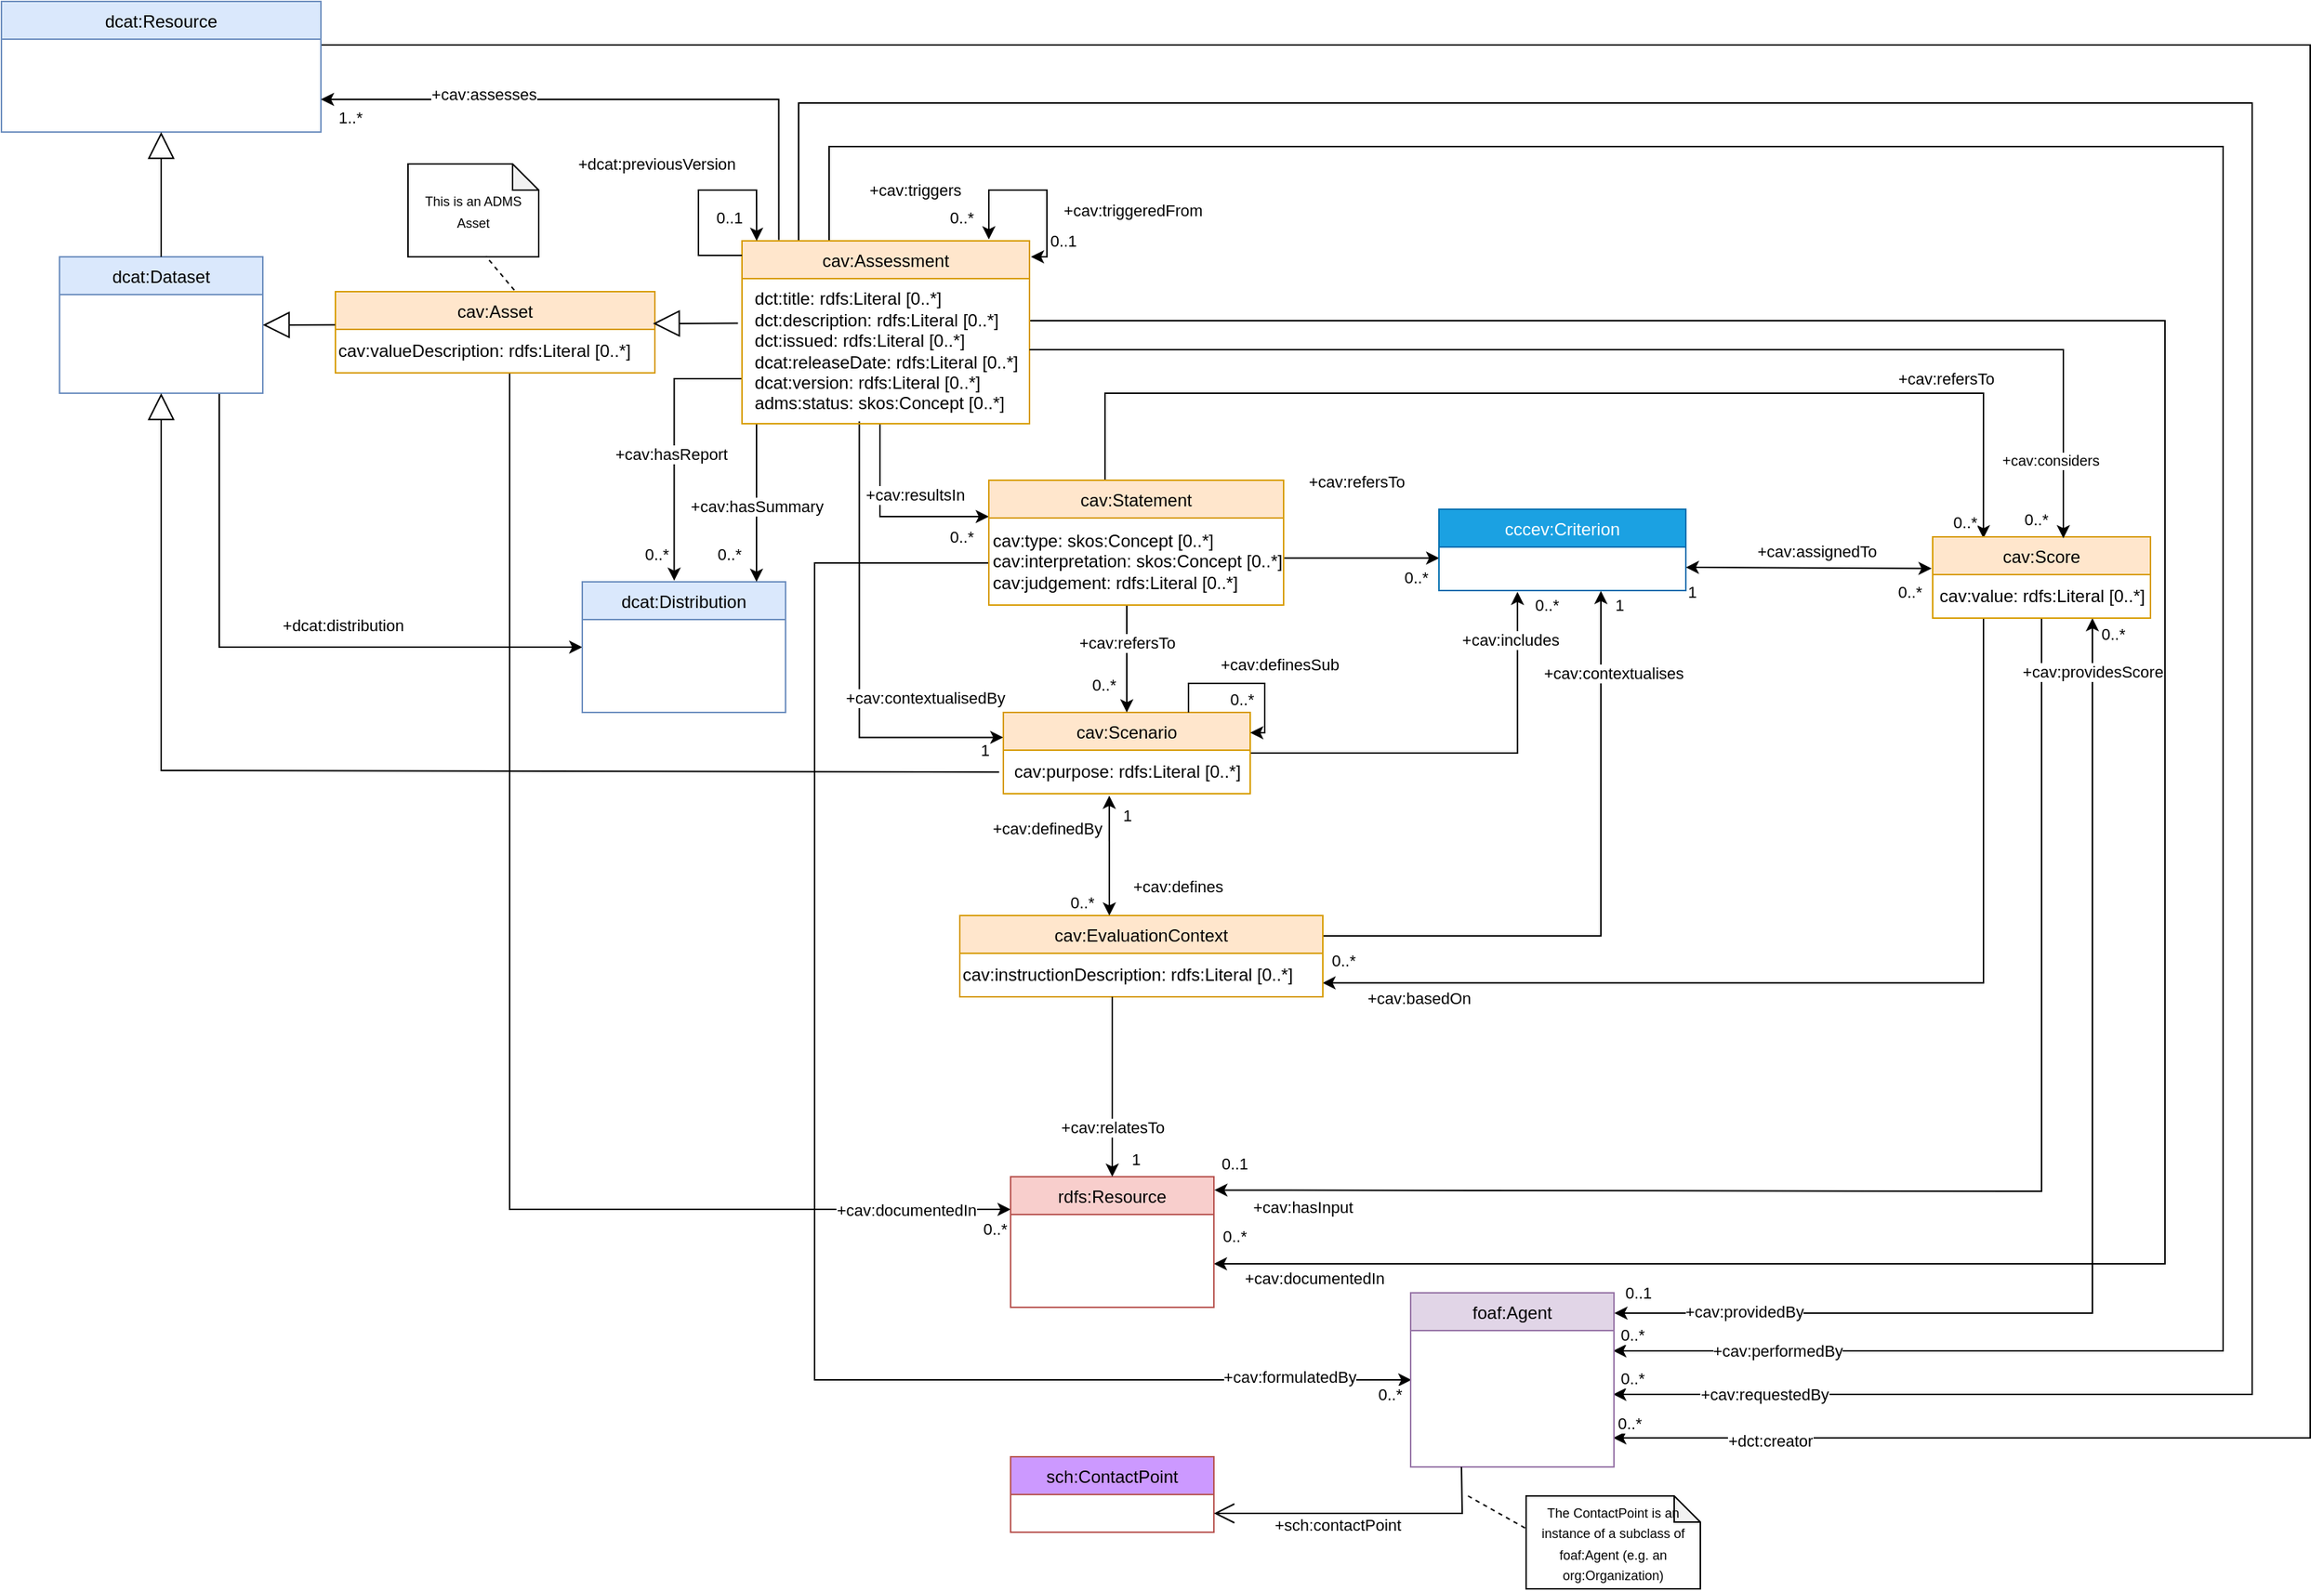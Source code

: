<mxfile version="24.8.6">
  <diagram id="ksPb4p8u68PGOzZ3T1Pc" name="Page-2">
    <mxGraphModel dx="1026" dy="465" grid="1" gridSize="10" guides="1" tooltips="1" connect="1" arrows="1" fold="1" page="1" pageScale="1" pageWidth="827" pageHeight="1169" math="0" shadow="0">
      <root>
        <mxCell id="0" />
        <mxCell id="1" parent="0" />
        <mxCell id="mimwsEYvyM-YJtAeoitM-122" style="edgeStyle=orthogonalEdgeStyle;rounded=0;orthogonalLoop=1;jettySize=auto;html=1;startArrow=none;startFill=0;" parent="1" source="oWXJO-QN1PrUgMntsN1Z-1" edge="1">
          <mxGeometry relative="1" as="geometry">
            <Array as="points">
              <mxPoint x="1600" y="100" />
              <mxPoint x="1600" y="1060" />
            </Array>
            <mxPoint x="1120" y="1060" as="targetPoint" />
          </mxGeometry>
        </mxCell>
        <mxCell id="mimwsEYvyM-YJtAeoitM-123" value="+dct:creator" style="edgeLabel;html=1;align=center;verticalAlign=middle;resizable=0;points=[];" parent="mimwsEYvyM-YJtAeoitM-122" vertex="1" connectable="0">
          <mxGeometry x="0.917" y="2" relative="1" as="geometry">
            <mxPoint x="-9" as="offset" />
          </mxGeometry>
        </mxCell>
        <mxCell id="oWXJO-QN1PrUgMntsN1Z-1" value="dcat:Resource" style="swimlane;fontStyle=0;childLayout=stackLayout;horizontal=1;startSize=26;fillColor=#dae8fc;horizontalStack=0;resizeParent=1;resizeParentMax=0;resizeLast=0;collapsible=1;marginBottom=0;strokeColor=#6c8ebf;" parent="1" vertex="1">
          <mxGeometry x="10" y="70" width="220" height="90" as="geometry" />
        </mxCell>
        <mxCell id="mimwsEYvyM-YJtAeoitM-113" style="edgeStyle=orthogonalEdgeStyle;rounded=0;orthogonalLoop=1;jettySize=auto;html=1;entryX=0;entryY=0.25;entryDx=0;entryDy=0;" parent="1" source="oWXJO-QN1PrUgMntsN1Z-2" target="U7aUaXZqjMmvU-UISuYW-22" edge="1">
          <mxGeometry relative="1" as="geometry">
            <Array as="points">
              <mxPoint x="360" y="903" />
            </Array>
          </mxGeometry>
        </mxCell>
        <mxCell id="mimwsEYvyM-YJtAeoitM-114" value="+cav:documentedIn" style="edgeLabel;html=1;align=center;verticalAlign=middle;resizable=0;points=[];" parent="mimwsEYvyM-YJtAeoitM-113" vertex="1" connectable="0">
          <mxGeometry x="0.905" y="3" relative="1" as="geometry">
            <mxPoint x="-28" y="3" as="offset" />
          </mxGeometry>
        </mxCell>
        <mxCell id="U7aUaXZqjMmvU-UISuYW-6" style="edgeStyle=orthogonalEdgeStyle;rounded=0;orthogonalLoop=1;jettySize=auto;html=1;entryX=0;entryY=0.5;entryDx=0;entryDy=0;exitX=0.75;exitY=1;exitDx=0;exitDy=0;" parent="1" source="oWXJO-QN1PrUgMntsN1Z-3" target="oWXJO-QN1PrUgMntsN1Z-4" edge="1">
          <mxGeometry relative="1" as="geometry">
            <mxPoint x="200" y="340" as="sourcePoint" />
            <Array as="points">
              <mxPoint x="160" y="340" />
              <mxPoint x="160" y="515" />
            </Array>
          </mxGeometry>
        </mxCell>
        <mxCell id="U7aUaXZqjMmvU-UISuYW-7" value="+dcat:distribution" style="edgeLabel;html=1;align=center;verticalAlign=middle;resizable=0;points=[];" parent="U7aUaXZqjMmvU-UISuYW-6" vertex="1" connectable="0">
          <mxGeometry x="0.067" relative="1" as="geometry">
            <mxPoint x="35" y="-15" as="offset" />
          </mxGeometry>
        </mxCell>
        <mxCell id="oWXJO-QN1PrUgMntsN1Z-3" value="dcat:Dataset" style="swimlane;fontStyle=0;childLayout=stackLayout;horizontal=1;startSize=26;fillColor=#dae8fc;horizontalStack=0;resizeParent=1;resizeParentMax=0;resizeLast=0;collapsible=1;marginBottom=0;strokeColor=#6c8ebf;" parent="1" vertex="1">
          <mxGeometry x="50" y="246" width="140" height="94" as="geometry" />
        </mxCell>
        <mxCell id="oWXJO-QN1PrUgMntsN1Z-4" value="dcat:Distribution" style="swimlane;fontStyle=0;childLayout=stackLayout;horizontal=1;startSize=26;fillColor=#dae8fc;horizontalStack=0;resizeParent=1;resizeParentMax=0;resizeLast=0;collapsible=1;marginBottom=0;strokeColor=#6c8ebf;" parent="1" vertex="1">
          <mxGeometry x="410" y="470" width="140" height="90" as="geometry" />
        </mxCell>
        <mxCell id="U7aUaXZqjMmvU-UISuYW-4" style="edgeStyle=orthogonalEdgeStyle;rounded=0;orthogonalLoop=1;jettySize=auto;html=1;entryX=1;entryY=0.75;entryDx=0;entryDy=0;exitX=0.128;exitY=-0.005;exitDx=0;exitDy=0;exitPerimeter=0;" parent="1" source="oWXJO-QN1PrUgMntsN1Z-5" target="oWXJO-QN1PrUgMntsN1Z-1" edge="1">
          <mxGeometry relative="1" as="geometry">
            <mxPoint x="310" y="140" as="targetPoint" />
            <Array as="points">
              <mxPoint x="545" y="138" />
            </Array>
            <mxPoint x="545" y="220" as="sourcePoint" />
          </mxGeometry>
        </mxCell>
        <mxCell id="U7aUaXZqjMmvU-UISuYW-5" value="+cav:assesses" style="edgeLabel;html=1;align=center;verticalAlign=middle;resizable=0;points=[];" parent="U7aUaXZqjMmvU-UISuYW-4" vertex="1" connectable="0">
          <mxGeometry x="0.456" y="-4" relative="1" as="geometry">
            <mxPoint as="offset" />
          </mxGeometry>
        </mxCell>
        <mxCell id="_GMeuCP6_tNP48IC0Cjn-27" value="1..*" style="edgeLabel;html=1;align=center;verticalAlign=middle;resizable=0;points=[];" parent="U7aUaXZqjMmvU-UISuYW-4" vertex="1" connectable="0">
          <mxGeometry x="0.036" y="4" relative="1" as="geometry">
            <mxPoint x="-179" y="8" as="offset" />
          </mxGeometry>
        </mxCell>
        <mxCell id="U7aUaXZqjMmvU-UISuYW-8" style="edgeStyle=orthogonalEdgeStyle;rounded=0;orthogonalLoop=1;jettySize=auto;html=1;" parent="1" source="oWXJO-QN1PrUgMntsN1Z-5" target="oWXJO-QN1PrUgMntsN1Z-4" edge="1">
          <mxGeometry relative="1" as="geometry">
            <mxPoint x="520" y="400" as="targetPoint" />
            <Array as="points">
              <mxPoint x="530" y="450" />
              <mxPoint x="530" y="450" />
            </Array>
          </mxGeometry>
        </mxCell>
        <mxCell id="U7aUaXZqjMmvU-UISuYW-9" value="+cav:hasSummary" style="edgeLabel;html=1;align=center;verticalAlign=middle;resizable=0;points=[];" parent="U7aUaXZqjMmvU-UISuYW-8" vertex="1" connectable="0">
          <mxGeometry x="0.302" y="2" relative="1" as="geometry">
            <mxPoint x="-2" y="-14" as="offset" />
          </mxGeometry>
        </mxCell>
        <mxCell id="U7aUaXZqjMmvU-UISuYW-10" style="edgeStyle=orthogonalEdgeStyle;rounded=0;orthogonalLoop=1;jettySize=auto;html=1;entryX=0.452;entryY=-0.009;entryDx=0;entryDy=0;entryPerimeter=0;" parent="1" source="oWXJO-QN1PrUgMntsN1Z-5" target="oWXJO-QN1PrUgMntsN1Z-4" edge="1">
          <mxGeometry relative="1" as="geometry">
            <Array as="points">
              <mxPoint x="473" y="330" />
            </Array>
          </mxGeometry>
        </mxCell>
        <mxCell id="U7aUaXZqjMmvU-UISuYW-11" value="+cav:hasReport" style="edgeLabel;html=1;align=center;verticalAlign=middle;resizable=0;points=[];" parent="U7aUaXZqjMmvU-UISuYW-10" vertex="1" connectable="0">
          <mxGeometry x="-0.2" y="1" relative="1" as="geometry">
            <mxPoint x="-4" y="24" as="offset" />
          </mxGeometry>
        </mxCell>
        <mxCell id="mimwsEYvyM-YJtAeoitM-84" style="edgeStyle=orthogonalEdgeStyle;rounded=0;orthogonalLoop=1;jettySize=auto;html=1;exitX=0.75;exitY=1;exitDx=0;exitDy=0;" parent="1" source="oWXJO-QN1PrUgMntsN1Z-5" edge="1">
          <mxGeometry relative="1" as="geometry">
            <Array as="points">
              <mxPoint x="615" y="425" />
            </Array>
            <mxPoint x="690" y="425" as="targetPoint" />
          </mxGeometry>
        </mxCell>
        <mxCell id="mimwsEYvyM-YJtAeoitM-85" value="+cav:resultsIn" style="edgeLabel;html=1;align=center;verticalAlign=middle;resizable=0;points=[];" parent="mimwsEYvyM-YJtAeoitM-84" vertex="1" connectable="0">
          <mxGeometry x="0.371" relative="1" as="geometry">
            <mxPoint x="9" y="-15" as="offset" />
          </mxGeometry>
        </mxCell>
        <mxCell id="mimwsEYvyM-YJtAeoitM-86" style="edgeStyle=orthogonalEdgeStyle;rounded=0;orthogonalLoop=1;jettySize=auto;html=1;entryX=0;entryY=0.5;entryDx=0;entryDy=0;exitX=0.408;exitY=0.984;exitDx=0;exitDy=0;exitPerimeter=0;" parent="1" source="uPZSgL95swfTeqG0r7Pt-2" edge="1">
          <mxGeometry relative="1" as="geometry">
            <mxPoint x="600" y="330" as="sourcePoint" />
            <Array as="points">
              <mxPoint x="600" y="577" />
            </Array>
            <mxPoint x="700" y="577.19" as="targetPoint" />
          </mxGeometry>
        </mxCell>
        <mxCell id="mimwsEYvyM-YJtAeoitM-87" value="+cav:contextualisedBy" style="edgeLabel;html=1;align=center;verticalAlign=middle;resizable=0;points=[];" parent="mimwsEYvyM-YJtAeoitM-86" vertex="1" connectable="0">
          <mxGeometry x="0.55" relative="1" as="geometry">
            <mxPoint x="17" y="-27" as="offset" />
          </mxGeometry>
        </mxCell>
        <mxCell id="mimwsEYvyM-YJtAeoitM-109" style="edgeStyle=orthogonalEdgeStyle;rounded=0;orthogonalLoop=1;jettySize=auto;html=1;" parent="1" edge="1">
          <mxGeometry relative="1" as="geometry">
            <Array as="points">
              <mxPoint x="570" y="457" />
              <mxPoint x="570" y="1020" />
            </Array>
            <mxPoint x="981" y="1020" as="targetPoint" />
            <mxPoint x="690" y="457" as="sourcePoint" />
          </mxGeometry>
        </mxCell>
        <mxCell id="mimwsEYvyM-YJtAeoitM-110" value="+cav:formulatedBy" style="edgeLabel;html=1;align=center;verticalAlign=middle;resizable=0;points=[];" parent="mimwsEYvyM-YJtAeoitM-109" vertex="1" connectable="0">
          <mxGeometry x="0.796" y="-3" relative="1" as="geometry">
            <mxPoint x="27" y="-5" as="offset" />
          </mxGeometry>
        </mxCell>
        <mxCell id="_GMeuCP6_tNP48IC0Cjn-26" value="0..*" style="edgeLabel;html=1;align=center;verticalAlign=middle;resizable=0;points=[];" parent="mimwsEYvyM-YJtAeoitM-109" vertex="1" connectable="0">
          <mxGeometry x="0.668" y="-2" relative="1" as="geometry">
            <mxPoint x="166" y="8" as="offset" />
          </mxGeometry>
        </mxCell>
        <mxCell id="mimwsEYvyM-YJtAeoitM-118" style="edgeStyle=orthogonalEdgeStyle;rounded=0;orthogonalLoop=1;jettySize=auto;html=1;startArrow=none;startFill=0;exitX=0.5;exitY=0;exitDx=0;exitDy=0;" parent="1" source="oWXJO-QN1PrUgMntsN1Z-5" edge="1">
          <mxGeometry relative="1" as="geometry">
            <mxPoint x="650" y="300" as="sourcePoint" />
            <Array as="points">
              <mxPoint x="580" y="170" />
              <mxPoint x="1540" y="170" />
              <mxPoint x="1540" y="1000" />
            </Array>
            <mxPoint x="1120" y="1000" as="targetPoint" />
          </mxGeometry>
        </mxCell>
        <mxCell id="mimwsEYvyM-YJtAeoitM-119" value="+cav:performedBy" style="edgeLabel;html=1;align=center;verticalAlign=middle;resizable=0;points=[];" parent="mimwsEYvyM-YJtAeoitM-118" vertex="1" connectable="0">
          <mxGeometry x="0.881" y="2" relative="1" as="geometry">
            <mxPoint x="-25" y="-2" as="offset" />
          </mxGeometry>
        </mxCell>
        <mxCell id="mimwsEYvyM-YJtAeoitM-120" style="edgeStyle=orthogonalEdgeStyle;rounded=0;orthogonalLoop=1;jettySize=auto;html=1;startArrow=none;startFill=0;" parent="1" source="oWXJO-QN1PrUgMntsN1Z-5" edge="1">
          <mxGeometry relative="1" as="geometry">
            <mxPoint x="559" y="260" as="sourcePoint" />
            <mxPoint x="1120" y="1030" as="targetPoint" />
            <Array as="points">
              <mxPoint x="559" y="140" />
              <mxPoint x="1560" y="140" />
              <mxPoint x="1560" y="1030" />
            </Array>
          </mxGeometry>
        </mxCell>
        <mxCell id="mimwsEYvyM-YJtAeoitM-121" value="+cav:requestedBy" style="edgeLabel;html=1;align=center;verticalAlign=middle;resizable=0;points=[];" parent="mimwsEYvyM-YJtAeoitM-120" vertex="1" connectable="0">
          <mxGeometry x="0.895" y="3" relative="1" as="geometry">
            <mxPoint x="-24" y="-3" as="offset" />
          </mxGeometry>
        </mxCell>
        <mxCell id="mimwsEYvyM-YJtAeoitM-124" style="edgeStyle=orthogonalEdgeStyle;rounded=0;orthogonalLoop=1;jettySize=auto;html=1;startArrow=none;startFill=0;exitX=1.002;exitY=0.29;exitDx=0;exitDy=0;exitPerimeter=0;" parent="1" source="uPZSgL95swfTeqG0r7Pt-2" edge="1">
          <mxGeometry relative="1" as="geometry">
            <Array as="points">
              <mxPoint x="1500" y="290" />
              <mxPoint x="1500" y="940" />
            </Array>
            <mxPoint x="845" y="940" as="targetPoint" />
            <mxPoint x="665" y="270" as="sourcePoint" />
          </mxGeometry>
        </mxCell>
        <mxCell id="mimwsEYvyM-YJtAeoitM-125" value="+cav:documentedIn" style="edgeLabel;html=1;align=center;verticalAlign=middle;resizable=0;points=[];" parent="mimwsEYvyM-YJtAeoitM-124" vertex="1" connectable="0">
          <mxGeometry x="0.946" y="-1" relative="1" as="geometry">
            <mxPoint x="13" y="11" as="offset" />
          </mxGeometry>
        </mxCell>
        <mxCell id="oWXJO-QN1PrUgMntsN1Z-5" value="cav:Assessment" style="swimlane;fontStyle=0;childLayout=stackLayout;horizontal=1;startSize=26;fillColor=#ffe6cc;horizontalStack=0;resizeParent=1;resizeParentMax=0;resizeLast=0;collapsible=1;marginBottom=0;strokeColor=#d79b00;" parent="1" vertex="1">
          <mxGeometry x="520" y="235" width="198" height="126" as="geometry" />
        </mxCell>
        <mxCell id="uPZSgL95swfTeqG0r7Pt-2" value="&lt;div style=&quot;text-align: left;&quot;&gt;&lt;span style=&quot;background-color: initial;&quot;&gt;dct:title: rdfs:Literal [0..*]&lt;/span&gt;&lt;/div&gt;&lt;div style=&quot;text-align: left;&quot;&gt;dct:description: rdfs:Literal&amp;nbsp;&lt;span style=&quot;background-color: initial;&quot;&gt;[0..*]&lt;/span&gt;&lt;/div&gt;&lt;div style=&quot;text-align: left;&quot;&gt;&lt;span style=&quot;background-color: initial;&quot;&gt;dct:issued: rdfs:Literal&amp;nbsp;&lt;/span&gt;&lt;span style=&quot;background-color: initial;&quot;&gt;[0..*]&lt;/span&gt;&lt;/div&gt;&lt;div style=&quot;text-align: left;&quot;&gt;dcat:releaseDate: rdfs:Literal&amp;nbsp;&lt;span style=&quot;background-color: initial;&quot;&gt;[0..*]&lt;/span&gt;&lt;/div&gt;&lt;div style=&quot;text-align: left;&quot;&gt;dcat:version: rdfs:Literal&amp;nbsp;&lt;span style=&quot;background-color: initial;&quot;&gt;[0..*]&lt;/span&gt;&lt;/div&gt;&lt;div style=&quot;text-align: left;&quot;&gt;&lt;div&gt;&lt;span style=&quot;background-color: initial;&quot;&gt;adms:status: skos:Concept [0..*]&lt;/span&gt;&lt;/div&gt;&lt;/div&gt;" style="text;html=1;align=center;verticalAlign=middle;resizable=0;points=[];autosize=1;strokeColor=none;fillColor=none;" parent="oWXJO-QN1PrUgMntsN1Z-5" vertex="1">
          <mxGeometry y="26" width="198" height="100" as="geometry" />
        </mxCell>
        <mxCell id="mimwsEYvyM-YJtAeoitM-101" style="edgeStyle=orthogonalEdgeStyle;rounded=0;orthogonalLoop=1;jettySize=auto;html=1;exitX=1;exitY=0.5;exitDx=0;exitDy=0;entryX=0.318;entryY=1.029;entryDx=0;entryDy=0;entryPerimeter=0;" parent="1" source="U7aUaXZqjMmvU-UISuYW-17" target="fesHrCpvq0W5O7hhibYu-6" edge="1">
          <mxGeometry relative="1" as="geometry">
            <mxPoint x="1040" y="500" as="targetPoint" />
          </mxGeometry>
        </mxCell>
        <mxCell id="mimwsEYvyM-YJtAeoitM-102" value="+cav:includes" style="edgeLabel;html=1;align=center;verticalAlign=middle;resizable=0;points=[];" parent="mimwsEYvyM-YJtAeoitM-101" vertex="1" connectable="0">
          <mxGeometry x="0.807" relative="1" as="geometry">
            <mxPoint x="-5" y="4" as="offset" />
          </mxGeometry>
        </mxCell>
        <mxCell id="mimwsEYvyM-YJtAeoitM-103" style="edgeStyle=orthogonalEdgeStyle;rounded=0;orthogonalLoop=1;jettySize=auto;html=1;exitX=1;exitY=0.25;exitDx=0;exitDy=0;entryX=0.656;entryY=1.009;entryDx=0;entryDy=0;entryPerimeter=0;" parent="1" source="U7aUaXZqjMmvU-UISuYW-21" target="fesHrCpvq0W5O7hhibYu-6" edge="1">
          <mxGeometry relative="1" as="geometry">
            <mxPoint x="1132" y="530" as="targetPoint" />
          </mxGeometry>
        </mxCell>
        <mxCell id="mimwsEYvyM-YJtAeoitM-104" value="+cav:contextualises" style="edgeLabel;html=1;align=center;verticalAlign=middle;resizable=0;points=[];" parent="mimwsEYvyM-YJtAeoitM-103" vertex="1" connectable="0">
          <mxGeometry x="0.839" y="-4" relative="1" as="geometry">
            <mxPoint x="4" y="22" as="offset" />
          </mxGeometry>
        </mxCell>
        <mxCell id="U7aUaXZqjMmvU-UISuYW-17" value="cav:Scenario" style="swimlane;fontStyle=0;childLayout=stackLayout;horizontal=1;startSize=26;fillColor=#ffe6cc;horizontalStack=0;resizeParent=1;resizeParentMax=0;resizeLast=0;collapsible=1;marginBottom=0;strokeColor=#d79b00;" parent="1" vertex="1">
          <mxGeometry x="700" y="560" width="170" height="56" as="geometry" />
        </mxCell>
        <mxCell id="fesHrCpvq0W5O7hhibYu-8" value="cav:purpose:&amp;nbsp;&lt;span style=&quot;text-align: left;&quot;&gt;rdfs:Literal [0..*]&lt;/span&gt;" style="text;html=1;align=center;verticalAlign=middle;resizable=0;points=[];autosize=1;strokeColor=none;" parent="U7aUaXZqjMmvU-UISuYW-17" vertex="1">
          <mxGeometry y="26" width="170" height="30" as="geometry" />
        </mxCell>
        <mxCell id="mimwsEYvyM-YJtAeoitM-77" style="edgeStyle=orthogonalEdgeStyle;rounded=0;orthogonalLoop=1;jettySize=auto;html=1;exitX=0.5;exitY=0;exitDx=0;exitDy=0;entryX=0.233;entryY=0.018;entryDx=0;entryDy=0;entryPerimeter=0;" parent="1" source="U7aUaXZqjMmvU-UISuYW-18" target="U7aUaXZqjMmvU-UISuYW-20" edge="1">
          <mxGeometry relative="1" as="geometry">
            <Array as="points">
              <mxPoint x="770" y="400" />
              <mxPoint x="770" y="340" />
              <mxPoint x="1375" y="340" />
            </Array>
            <mxPoint x="1375" y="430" as="targetPoint" />
          </mxGeometry>
        </mxCell>
        <mxCell id="mimwsEYvyM-YJtAeoitM-78" value="+cav:refersTo" style="edgeLabel;html=1;align=center;verticalAlign=middle;resizable=0;points=[];" parent="mimwsEYvyM-YJtAeoitM-77" vertex="1" connectable="0">
          <mxGeometry x="0.703" y="-1" relative="1" as="geometry">
            <mxPoint x="-9" y="-11" as="offset" />
          </mxGeometry>
        </mxCell>
        <mxCell id="mimwsEYvyM-YJtAeoitM-79" style="edgeStyle=orthogonalEdgeStyle;rounded=0;orthogonalLoop=1;jettySize=auto;html=1;entryX=0.001;entryY=0.254;entryDx=0;entryDy=0;entryPerimeter=0;" parent="1" source="U7aUaXZqjMmvU-UISuYW-18" target="fesHrCpvq0W5O7hhibYu-6" edge="1">
          <mxGeometry relative="1" as="geometry">
            <Array as="points">
              <mxPoint x="947" y="454" />
            </Array>
            <mxPoint x="920" y="458" as="targetPoint" />
          </mxGeometry>
        </mxCell>
        <mxCell id="mimwsEYvyM-YJtAeoitM-80" value="+cav:refersTo" style="edgeLabel;html=1;align=center;verticalAlign=middle;resizable=0;points=[];" parent="mimwsEYvyM-YJtAeoitM-79" vertex="1" connectable="0">
          <mxGeometry x="-0.169" y="-1" relative="1" as="geometry">
            <mxPoint x="5" y="-54" as="offset" />
          </mxGeometry>
        </mxCell>
        <mxCell id="mimwsEYvyM-YJtAeoitM-91" style="edgeStyle=orthogonalEdgeStyle;rounded=0;orthogonalLoop=1;jettySize=auto;html=1;entryX=0.5;entryY=0;entryDx=0;entryDy=0;" parent="1" source="U7aUaXZqjMmvU-UISuYW-18" target="U7aUaXZqjMmvU-UISuYW-17" edge="1">
          <mxGeometry relative="1" as="geometry">
            <Array as="points">
              <mxPoint x="785" y="520" />
              <mxPoint x="785" y="520" />
            </Array>
          </mxGeometry>
        </mxCell>
        <mxCell id="mimwsEYvyM-YJtAeoitM-92" value="+cav:refersTo" style="edgeLabel;html=1;align=center;verticalAlign=middle;resizable=0;points=[];" parent="mimwsEYvyM-YJtAeoitM-91" vertex="1" connectable="0">
          <mxGeometry x="-0.784" y="-1" relative="1" as="geometry">
            <mxPoint x="1" y="18" as="offset" />
          </mxGeometry>
        </mxCell>
        <mxCell id="U7aUaXZqjMmvU-UISuYW-18" value="cav:Statement" style="swimlane;fontStyle=0;childLayout=stackLayout;horizontal=1;startSize=26;fillColor=#ffe6cc;horizontalStack=0;resizeParent=1;resizeParentMax=0;resizeLast=0;collapsible=1;marginBottom=0;strokeColor=#d79b00;" parent="1" vertex="1">
          <mxGeometry x="690" y="400" width="203" height="86" as="geometry" />
        </mxCell>
        <mxCell id="fesHrCpvq0W5O7hhibYu-9" value="&lt;div style=&quot;text-align: left&quot;&gt;&lt;span&gt;cav:type:&amp;nbsp;&lt;/span&gt;&lt;span style=&quot;background-color: initial;&quot;&gt;skos:Concept [0..*]&lt;/span&gt;&lt;/div&gt;&lt;div style=&quot;text-align: left&quot;&gt;&lt;span&gt;cav:interpretation:&amp;nbsp;&lt;/span&gt;&lt;span style=&quot;background-color: initial;&quot;&gt;skos:Concept&lt;/span&gt;&lt;span style=&quot;background-color: initial;&quot;&gt;&amp;nbsp;&lt;/span&gt;&lt;span style=&quot;background-color: initial;&quot;&gt;[0..*]&lt;/span&gt;&lt;/div&gt;&lt;div style=&quot;text-align: left&quot;&gt;&lt;span&gt;cav:judgement:&amp;nbsp;&lt;/span&gt;&lt;span style=&quot;background-color: initial;&quot;&gt;rdfs:Literal&lt;/span&gt;&lt;span style=&quot;background-color: initial;&quot;&gt;&amp;nbsp;&lt;/span&gt;&lt;span style=&quot;background-color: initial;&quot;&gt;[0..*]&lt;/span&gt;&lt;/div&gt;" style="text;html=1;align=center;verticalAlign=middle;resizable=0;points=[];autosize=1;strokeColor=none;" parent="U7aUaXZqjMmvU-UISuYW-18" vertex="1">
          <mxGeometry y="26" width="203" height="60" as="geometry" />
        </mxCell>
        <mxCell id="U7aUaXZqjMmvU-UISuYW-19" value="cccev:Criterion" style="swimlane;fontStyle=0;childLayout=stackLayout;horizontal=1;startSize=26;fillColor=#1ba1e2;horizontalStack=0;resizeParent=1;resizeParentMax=0;resizeLast=0;collapsible=1;marginBottom=0;strokeColor=#006EAF;fontColor=#ffffff;" parent="1" vertex="1">
          <mxGeometry x="1000" y="420" width="170" height="56" as="geometry" />
        </mxCell>
        <mxCell id="fesHrCpvq0W5O7hhibYu-6" value="&lt;div style=&quot;text-align: left&quot;&gt;&lt;br&gt;&lt;/div&gt;" style="text;html=1;align=center;verticalAlign=middle;resizable=0;points=[];autosize=1;strokeColor=none;" parent="U7aUaXZqjMmvU-UISuYW-19" vertex="1">
          <mxGeometry y="26" width="170" height="30" as="geometry" />
        </mxCell>
        <mxCell id="mimwsEYvyM-YJtAeoitM-105" style="edgeStyle=orthogonalEdgeStyle;rounded=0;orthogonalLoop=1;jettySize=auto;html=1;exitX=0.25;exitY=1;exitDx=0;exitDy=0;entryX=0.999;entryY=0.68;entryDx=0;entryDy=0;entryPerimeter=0;" parent="1" source="U7aUaXZqjMmvU-UISuYW-20" target="fesHrCpvq0W5O7hhibYu-10" edge="1">
          <mxGeometry relative="1" as="geometry">
            <mxPoint x="870" y="780" as="targetPoint" />
            <Array as="points">
              <mxPoint x="1375" y="746" />
            </Array>
          </mxGeometry>
        </mxCell>
        <mxCell id="mimwsEYvyM-YJtAeoitM-106" value="+cav:basedOn" style="edgeLabel;html=1;align=center;verticalAlign=middle;resizable=0;points=[];" parent="mimwsEYvyM-YJtAeoitM-105" vertex="1" connectable="0">
          <mxGeometry x="0.777" relative="1" as="geometry">
            <mxPoint x="-13" y="10" as="offset" />
          </mxGeometry>
        </mxCell>
        <mxCell id="mimwsEYvyM-YJtAeoitM-107" style="edgeStyle=orthogonalEdgeStyle;rounded=0;orthogonalLoop=1;jettySize=auto;html=1;entryX=1.002;entryY=0.102;entryDx=0;entryDy=0;exitX=0.5;exitY=1;exitDx=0;exitDy=0;entryPerimeter=0;" parent="1" source="U7aUaXZqjMmvU-UISuYW-20" target="U7aUaXZqjMmvU-UISuYW-22" edge="1">
          <mxGeometry relative="1" as="geometry">
            <Array as="points">
              <mxPoint x="1400" y="890" />
              <mxPoint x="861" y="890" />
            </Array>
          </mxGeometry>
        </mxCell>
        <mxCell id="mimwsEYvyM-YJtAeoitM-108" value="+cav:hasInput" style="edgeLabel;html=1;align=center;verticalAlign=middle;resizable=0;points=[];" parent="mimwsEYvyM-YJtAeoitM-107" vertex="1" connectable="0">
          <mxGeometry x="0.84" y="-2" relative="1" as="geometry">
            <mxPoint x="-17" y="13" as="offset" />
          </mxGeometry>
        </mxCell>
        <mxCell id="mimwsEYvyM-YJtAeoitM-115" style="edgeStyle=orthogonalEdgeStyle;rounded=0;orthogonalLoop=1;jettySize=auto;html=1;entryX=1.002;entryY=0.12;entryDx=0;entryDy=0;startArrow=classic;startFill=1;entryPerimeter=0;" parent="1" source="U7aUaXZqjMmvU-UISuYW-20" target="U7aUaXZqjMmvU-UISuYW-23" edge="1">
          <mxGeometry relative="1" as="geometry">
            <mxPoint x="1110" y="950" as="targetPoint" />
            <Array as="points">
              <mxPoint x="1450" y="974" />
              <mxPoint x="1121" y="974" />
            </Array>
          </mxGeometry>
        </mxCell>
        <mxCell id="mimwsEYvyM-YJtAeoitM-116" value="+cav:providedBy" style="edgeLabel;html=1;align=center;verticalAlign=middle;resizable=0;points=[];" parent="mimwsEYvyM-YJtAeoitM-115" vertex="1" connectable="0">
          <mxGeometry x="0.779" y="-1" relative="1" as="geometry">
            <mxPoint as="offset" />
          </mxGeometry>
        </mxCell>
        <mxCell id="mimwsEYvyM-YJtAeoitM-117" value="+cav:providesScore" style="edgeLabel;html=1;align=center;verticalAlign=middle;resizable=0;points=[];" parent="mimwsEYvyM-YJtAeoitM-115" vertex="1" connectable="0">
          <mxGeometry x="-0.908" y="3" relative="1" as="geometry">
            <mxPoint x="-3" as="offset" />
          </mxGeometry>
        </mxCell>
        <mxCell id="_GMeuCP6_tNP48IC0Cjn-24" value="0..1" style="edgeLabel;html=1;align=center;verticalAlign=middle;resizable=0;points=[];" parent="mimwsEYvyM-YJtAeoitM-115" vertex="1" connectable="0">
          <mxGeometry x="0.474" y="-2" relative="1" as="geometry">
            <mxPoint x="-196" y="-12" as="offset" />
          </mxGeometry>
        </mxCell>
        <mxCell id="U7aUaXZqjMmvU-UISuYW-20" value="cav:Score" style="swimlane;fontStyle=0;childLayout=stackLayout;horizontal=1;startSize=26;fillColor=#ffe6cc;horizontalStack=0;resizeParent=1;resizeParentMax=0;resizeLast=0;collapsible=1;marginBottom=0;strokeColor=#d79b00;" parent="1" vertex="1">
          <mxGeometry x="1340" y="439" width="150" height="56" as="geometry" />
        </mxCell>
        <mxCell id="fesHrCpvq0W5O7hhibYu-5" value="cav:value:&amp;nbsp;&lt;span style=&quot;text-align: left;&quot;&gt;rdfs:Literal&lt;/span&gt;&lt;span style=&quot;text-align: left;&quot;&gt;&amp;nbsp;[0..*]&lt;/span&gt;" style="text;html=1;align=center;verticalAlign=middle;resizable=0;points=[];autosize=1;strokeColor=none;" parent="U7aUaXZqjMmvU-UISuYW-20" vertex="1">
          <mxGeometry y="26" width="150" height="30" as="geometry" />
        </mxCell>
        <mxCell id="U7aUaXZqjMmvU-UISuYW-21" value="cav:EvaluationContext" style="swimlane;fontStyle=0;childLayout=stackLayout;horizontal=1;startSize=26;fillColor=#ffe6cc;horizontalStack=0;resizeParent=1;resizeParentMax=0;resizeLast=0;collapsible=1;marginBottom=0;strokeColor=#d79b00;" parent="1" vertex="1">
          <mxGeometry x="670" y="700" width="250" height="56" as="geometry" />
        </mxCell>
        <mxCell id="fesHrCpvq0W5O7hhibYu-10" value="cav:instructionDescription: rdfs:Literal&amp;nbsp;[0..*]" style="text;html=1;align=left;verticalAlign=middle;resizable=0;points=[];autosize=1;strokeColor=none;" parent="U7aUaXZqjMmvU-UISuYW-21" vertex="1">
          <mxGeometry y="26" width="250" height="30" as="geometry" />
        </mxCell>
        <mxCell id="U7aUaXZqjMmvU-UISuYW-22" value="rdfs:Resource" style="swimlane;fontStyle=0;childLayout=stackLayout;horizontal=1;startSize=26;fillColor=#f8cecc;horizontalStack=0;resizeParent=1;resizeParentMax=0;resizeLast=0;collapsible=1;marginBottom=0;strokeColor=#b85450;" parent="1" vertex="1">
          <mxGeometry x="705" y="880" width="140" height="90" as="geometry" />
        </mxCell>
        <mxCell id="U7aUaXZqjMmvU-UISuYW-23" value="foaf:Agent" style="swimlane;fontStyle=0;childLayout=stackLayout;horizontal=1;startSize=26;fillColor=#e1d5e7;horizontalStack=0;resizeParent=1;resizeParentMax=0;resizeLast=0;collapsible=1;marginBottom=0;strokeColor=#9673a6;" parent="1" vertex="1">
          <mxGeometry x="980.5" y="960" width="140" height="120" as="geometry" />
        </mxCell>
        <mxCell id="mimwsEYvyM-YJtAeoitM-93" style="edgeStyle=orthogonalEdgeStyle;rounded=0;orthogonalLoop=1;jettySize=auto;html=1;entryX=1;entryY=0.25;entryDx=0;entryDy=0;exitX=0.75;exitY=0;exitDx=0;exitDy=0;" parent="1" source="U7aUaXZqjMmvU-UISuYW-17" target="U7aUaXZqjMmvU-UISuYW-17" edge="1">
          <mxGeometry relative="1" as="geometry">
            <Array as="points">
              <mxPoint x="827" y="540" />
              <mxPoint x="880" y="540" />
              <mxPoint x="880" y="574" />
            </Array>
          </mxGeometry>
        </mxCell>
        <mxCell id="mimwsEYvyM-YJtAeoitM-94" value="+cav:definesSub" style="edgeLabel;html=1;align=center;verticalAlign=middle;resizable=0;points=[];" parent="mimwsEYvyM-YJtAeoitM-93" vertex="1" connectable="0">
          <mxGeometry x="0.459" y="2" relative="1" as="geometry">
            <mxPoint x="8" y="-26" as="offset" />
          </mxGeometry>
        </mxCell>
        <mxCell id="fesHrCpvq0W5O7hhibYu-2" value="0..*" style="edgeLabel;html=1;align=center;verticalAlign=middle;resizable=0;points=[];" parent="1" vertex="1" connectable="0">
          <mxGeometry x="1370" y="430" as="geometry">
            <mxPoint x="-8" y="-1" as="offset" />
          </mxGeometry>
        </mxCell>
        <mxCell id="fesHrCpvq0W5O7hhibYu-4" value="0..*" style="edgeLabel;html=1;align=center;verticalAlign=middle;resizable=0;points=[];" parent="1" vertex="1" connectable="0">
          <mxGeometry x="1129.999" y="989.999" as="geometry">
            <mxPoint x="3" y="-1" as="offset" />
          </mxGeometry>
        </mxCell>
        <mxCell id="YMAX7wcl1Bc5b4iZy23n-1" style="edgeStyle=orthogonalEdgeStyle;rounded=0;orthogonalLoop=1;jettySize=auto;html=1;" parent="1" source="uPZSgL95swfTeqG0r7Pt-2" edge="1">
          <mxGeometry relative="1" as="geometry">
            <mxPoint x="714" y="312" as="sourcePoint" />
            <mxPoint x="1430" y="440" as="targetPoint" />
            <Array as="points">
              <mxPoint x="1430" y="310" />
            </Array>
          </mxGeometry>
        </mxCell>
        <mxCell id="YMAX7wcl1Bc5b4iZy23n-2" value="+cav:considers" style="edgeLabel;html=1;align=center;verticalAlign=middle;resizable=0;points=[];fontSize=10;" parent="YMAX7wcl1Bc5b4iZy23n-1" vertex="1" connectable="0">
          <mxGeometry x="0.908" y="-1" relative="1" as="geometry">
            <mxPoint x="-8" y="-16" as="offset" />
          </mxGeometry>
        </mxCell>
        <mxCell id="YMAX7wcl1Bc5b4iZy23n-3" value="0..*" style="edgeLabel;html=1;align=center;verticalAlign=middle;resizable=0;points=[];" parent="YMAX7wcl1Bc5b4iZy23n-1" vertex="1" connectable="0">
          <mxGeometry x="0.821" y="-1" relative="1" as="geometry">
            <mxPoint x="-18" y="62" as="offset" />
          </mxGeometry>
        </mxCell>
        <mxCell id="_GMeuCP6_tNP48IC0Cjn-1" value="0..*" style="edgeLabel;html=1;align=center;verticalAlign=middle;resizable=0;points=[];" parent="1" vertex="1" connectable="0">
          <mxGeometry x="1469.999" y="514.999" as="geometry">
            <mxPoint x="-6" y="-9" as="offset" />
          </mxGeometry>
        </mxCell>
        <mxCell id="_GMeuCP6_tNP48IC0Cjn-2" value="0..*" style="edgeLabel;html=1;align=center;verticalAlign=middle;resizable=0;points=[];" parent="1" vertex="1" connectable="0">
          <mxGeometry x="1329.999" y="485.999" as="geometry">
            <mxPoint x="-6" y="-9" as="offset" />
          </mxGeometry>
        </mxCell>
        <mxCell id="_GMeuCP6_tNP48IC0Cjn-3" value="1" style="edgeLabel;html=1;align=center;verticalAlign=middle;resizable=0;points=[];" parent="1" vertex="1" connectable="0">
          <mxGeometry x="1179.999" y="485.999" as="geometry">
            <mxPoint x="-6" y="-9" as="offset" />
          </mxGeometry>
        </mxCell>
        <mxCell id="_GMeuCP6_tNP48IC0Cjn-4" value="0..*" style="edgeLabel;html=1;align=center;verticalAlign=middle;resizable=0;points=[];" parent="1" vertex="1" connectable="0">
          <mxGeometry x="989.999" y="475.999" as="geometry">
            <mxPoint x="-6" y="-9" as="offset" />
          </mxGeometry>
        </mxCell>
        <mxCell id="_GMeuCP6_tNP48IC0Cjn-5" value="0..*" style="edgeLabel;html=1;align=center;verticalAlign=middle;resizable=0;points=[];" parent="1" vertex="1" connectable="0">
          <mxGeometry x="689.999" y="449.999" as="geometry">
            <mxPoint x="-19" y="-11" as="offset" />
          </mxGeometry>
        </mxCell>
        <mxCell id="_GMeuCP6_tNP48IC0Cjn-6" value="1" style="edgeLabel;html=1;align=center;verticalAlign=middle;resizable=0;points=[];" parent="1" vertex="1" connectable="0">
          <mxGeometry x="689.999" y="569.999" as="geometry">
            <mxPoint x="-3" y="16" as="offset" />
          </mxGeometry>
        </mxCell>
        <mxCell id="_GMeuCP6_tNP48IC0Cjn-7" value="0..*" style="edgeLabel;html=1;align=center;verticalAlign=middle;resizable=0;points=[];" parent="1" vertex="1" connectable="0">
          <mxGeometry x="869.999" y="559.999" as="geometry">
            <mxPoint x="-6" y="-9" as="offset" />
          </mxGeometry>
        </mxCell>
        <mxCell id="_GMeuCP6_tNP48IC0Cjn-8" value="0..*" style="edgeLabel;html=1;align=center;verticalAlign=middle;resizable=0;points=[];" parent="1" vertex="1" connectable="0">
          <mxGeometry x="1079.999" y="494.999" as="geometry">
            <mxPoint x="-6" y="-9" as="offset" />
          </mxGeometry>
        </mxCell>
        <mxCell id="_GMeuCP6_tNP48IC0Cjn-9" value="1" style="edgeLabel;html=1;align=center;verticalAlign=middle;resizable=0;points=[];" parent="1" vertex="1" connectable="0">
          <mxGeometry x="1129.999" y="494.999" as="geometry">
            <mxPoint x="-6" y="-9" as="offset" />
          </mxGeometry>
        </mxCell>
        <mxCell id="_GMeuCP6_tNP48IC0Cjn-10" value="0..*" style="edgeLabel;html=1;align=center;verticalAlign=middle;resizable=0;points=[];" parent="1" vertex="1" connectable="0">
          <mxGeometry x="939.999" y="739.999" as="geometry">
            <mxPoint x="-6" y="-9" as="offset" />
          </mxGeometry>
        </mxCell>
        <mxCell id="_GMeuCP6_tNP48IC0Cjn-11" value="1" style="edgeLabel;html=1;align=center;verticalAlign=middle;resizable=0;points=[];" parent="1" vertex="1" connectable="0">
          <mxGeometry x="790.499" y="639.999" as="geometry">
            <mxPoint x="-6" y="-9" as="offset" />
          </mxGeometry>
        </mxCell>
        <mxCell id="_GMeuCP6_tNP48IC0Cjn-13" value="0..*" style="edgeLabel;html=1;align=center;verticalAlign=middle;resizable=0;points=[];" parent="1" vertex="1" connectable="0">
          <mxGeometry x="759.999" y="699.999" as="geometry">
            <mxPoint x="-6" y="-9" as="offset" />
          </mxGeometry>
        </mxCell>
        <mxCell id="_GMeuCP6_tNP48IC0Cjn-14" value="0..*" style="edgeLabel;html=1;align=center;verticalAlign=middle;resizable=0;points=[];" parent="1" vertex="1" connectable="0">
          <mxGeometry x="774.999" y="549.999" as="geometry">
            <mxPoint x="-6" y="-9" as="offset" />
          </mxGeometry>
        </mxCell>
        <mxCell id="_GMeuCP6_tNP48IC0Cjn-15" value="0..*" style="edgeLabel;html=1;align=center;verticalAlign=middle;resizable=0;points=[];" parent="1" vertex="1" connectable="0">
          <mxGeometry x="479.999" y="461.999" as="geometry">
            <mxPoint x="-19" y="-11" as="offset" />
          </mxGeometry>
        </mxCell>
        <mxCell id="_GMeuCP6_tNP48IC0Cjn-16" value="0..*" style="edgeLabel;html=1;align=center;verticalAlign=middle;resizable=0;points=[];" parent="1" vertex="1" connectable="0">
          <mxGeometry x="529.999" y="461.999" as="geometry">
            <mxPoint x="-19" y="-11" as="offset" />
          </mxGeometry>
        </mxCell>
        <mxCell id="_GMeuCP6_tNP48IC0Cjn-17" value="0..*" style="edgeLabel;html=1;align=center;verticalAlign=middle;resizable=0;points=[];" parent="1" vertex="1" connectable="0">
          <mxGeometry x="689.999" y="229.999" as="geometry">
            <mxPoint x="-19" y="-11" as="offset" />
          </mxGeometry>
        </mxCell>
        <mxCell id="_GMeuCP6_tNP48IC0Cjn-18" value="0..1" style="edgeLabel;html=1;align=center;verticalAlign=middle;resizable=0;points=[];" parent="1" vertex="1" connectable="0">
          <mxGeometry x="759.999" y="245.999" as="geometry">
            <mxPoint x="-19" y="-11" as="offset" />
          </mxGeometry>
        </mxCell>
        <mxCell id="_GMeuCP6_tNP48IC0Cjn-20" value="0..*" style="edgeLabel;html=1;align=center;verticalAlign=middle;resizable=0;points=[];" parent="1" vertex="1" connectable="0">
          <mxGeometry x="699.999" y="924.999" as="geometry">
            <mxPoint x="-6" y="-9" as="offset" />
          </mxGeometry>
        </mxCell>
        <mxCell id="_GMeuCP6_tNP48IC0Cjn-21" value="0..1" style="edgeLabel;html=1;align=center;verticalAlign=middle;resizable=0;points=[];" parent="1" vertex="1" connectable="0">
          <mxGeometry x="864.999" y="879.999" as="geometry">
            <mxPoint x="-6" y="-9" as="offset" />
          </mxGeometry>
        </mxCell>
        <mxCell id="_GMeuCP6_tNP48IC0Cjn-22" value="0..*" style="edgeLabel;html=1;align=center;verticalAlign=middle;resizable=0;points=[];" parent="1" vertex="1" connectable="0">
          <mxGeometry x="864.999" y="929.999" as="geometry">
            <mxPoint x="-6" y="-9" as="offset" />
          </mxGeometry>
        </mxCell>
        <mxCell id="_GMeuCP6_tNP48IC0Cjn-23" value="0..*" style="edgeLabel;html=1;align=center;verticalAlign=middle;resizable=0;points=[];" parent="1" vertex="1" connectable="0">
          <mxGeometry x="1129.999" y="1019.999" as="geometry">
            <mxPoint x="3" y="-1" as="offset" />
          </mxGeometry>
        </mxCell>
        <mxCell id="_GMeuCP6_tNP48IC0Cjn-25" value="0..*" style="edgeLabel;html=1;align=center;verticalAlign=middle;resizable=0;points=[];" parent="1" vertex="1" connectable="0">
          <mxGeometry x="1129.999" y="1029.999" as="geometry">
            <mxPoint x="1" y="20" as="offset" />
          </mxGeometry>
        </mxCell>
        <mxCell id="NowrzDECGKJkGiWJKNAH-1" value="" style="endArrow=block;endSize=16;endFill=0;html=1;rounded=0;exitX=-0.017;exitY=0.504;exitDx=0;exitDy=0;exitPerimeter=0;entryX=0.5;entryY=1;entryDx=0;entryDy=0;" parent="1" source="fesHrCpvq0W5O7hhibYu-8" target="oWXJO-QN1PrUgMntsN1Z-3" edge="1">
          <mxGeometry width="160" relative="1" as="geometry">
            <mxPoint x="680" y="600" as="sourcePoint" />
            <mxPoint x="130" y="340" as="targetPoint" />
            <Array as="points">
              <mxPoint x="120" y="600" />
            </Array>
          </mxGeometry>
        </mxCell>
        <mxCell id="NowrzDECGKJkGiWJKNAH-4" style="edgeStyle=orthogonalEdgeStyle;rounded=0;orthogonalLoop=1;jettySize=auto;html=1;" parent="1" edge="1">
          <mxGeometry relative="1" as="geometry">
            <mxPoint x="775" y="760" as="sourcePoint" />
            <mxPoint x="775" y="880" as="targetPoint" />
            <Array as="points">
              <mxPoint x="775" y="756" />
            </Array>
          </mxGeometry>
        </mxCell>
        <mxCell id="NowrzDECGKJkGiWJKNAH-5" value="+cav:relatesTo" style="edgeLabel;html=1;align=center;verticalAlign=middle;resizable=0;points=[];" parent="NowrzDECGKJkGiWJKNAH-4" vertex="1" connectable="0">
          <mxGeometry x="-0.784" y="-1" relative="1" as="geometry">
            <mxPoint x="1" y="80" as="offset" />
          </mxGeometry>
        </mxCell>
        <mxCell id="NowrzDECGKJkGiWJKNAH-6" value="1" style="edgeLabel;html=1;align=center;verticalAlign=middle;resizable=0;points=[];" parent="1" vertex="1" connectable="0">
          <mxGeometry x="790.499" y="869.999" as="geometry">
            <mxPoint y="-2" as="offset" />
          </mxGeometry>
        </mxCell>
        <mxCell id="80y6WsIAAryet1fHFppi-1" value="sch:ContactPoint" style="swimlane;fontStyle=0;childLayout=stackLayout;horizontal=1;startSize=26;fillColor=#CC99FF;horizontalStack=0;resizeParent=1;resizeParentMax=0;resizeLast=0;collapsible=1;marginBottom=0;strokeColor=#b85450;" parent="1" vertex="1">
          <mxGeometry x="705" y="1073" width="140" height="52" as="geometry" />
        </mxCell>
        <mxCell id="80y6WsIAAryet1fHFppi-2" value="+sch:contactPoint" style="endArrow=open;endFill=1;endSize=12;html=1;rounded=0;exitX=0.25;exitY=1;exitDx=0;exitDy=0;entryX=1;entryY=0.75;entryDx=0;entryDy=0;" parent="1" source="U7aUaXZqjMmvU-UISuYW-23" target="80y6WsIAAryet1fHFppi-1" edge="1">
          <mxGeometry x="0.163" y="8" width="160" relative="1" as="geometry">
            <mxPoint x="775" y="1073" as="sourcePoint" />
            <mxPoint x="1035" y="1080" as="targetPoint" />
            <mxPoint as="offset" />
            <Array as="points">
              <mxPoint x="1016" y="1112" />
            </Array>
          </mxGeometry>
        </mxCell>
        <mxCell id="80y6WsIAAryet1fHFppi-3" value="&lt;font style=&quot;font-size: 9px&quot;&gt;The ContactPoint is an instance of a subclass of foaf:Agent (e.g. an org:Organization)&lt;/font&gt;" style="shape=note;whiteSpace=wrap;html=1;backgroundOutline=1;darkOpacity=0.05;size=18;" parent="1" vertex="1">
          <mxGeometry x="1060" y="1100" width="120" height="64" as="geometry" />
        </mxCell>
        <mxCell id="80y6WsIAAryet1fHFppi-4" value="" style="endArrow=none;dashed=1;html=1;rounded=0;fontSize=9;entryX=0.5;entryY=1;entryDx=0;entryDy=0;entryPerimeter=0;" parent="1" edge="1">
          <mxGeometry width="50" height="50" relative="1" as="geometry">
            <mxPoint x="1020" y="1100" as="sourcePoint" />
            <mxPoint x="1060" y="1122.5" as="targetPoint" />
          </mxGeometry>
        </mxCell>
        <mxCell id="oWXJO-QN1PrUgMntsN1Z-2" value="cav:Asset" style="swimlane;fontStyle=0;childLayout=stackLayout;horizontal=1;startSize=26;fillColor=#ffe6cc;horizontalStack=0;resizeParent=1;resizeParentMax=0;resizeLast=0;collapsible=1;marginBottom=0;strokeColor=#d79b00;" parent="1" vertex="1">
          <mxGeometry x="240" y="270" width="220" height="56" as="geometry" />
        </mxCell>
        <mxCell id="fesHrCpvq0W5O7hhibYu-12" value="cav:valueDescription: rdfs:Literal [0..*]" style="text;html=1;align=left;verticalAlign=middle;resizable=0;points=[];autosize=1;strokeColor=none;" parent="oWXJO-QN1PrUgMntsN1Z-2" vertex="1">
          <mxGeometry y="26" width="220" height="30" as="geometry" />
        </mxCell>
        <mxCell id="ZLzGJZKhvezz7QSRHUm2-7" value="" style="endArrow=block;endSize=16;endFill=0;html=1;rounded=0;exitX=-0.001;exitY=0.409;exitDx=0;exitDy=0;exitPerimeter=0;entryX=1;entryY=0.5;entryDx=0;entryDy=0;" parent="1" source="oWXJO-QN1PrUgMntsN1Z-2" target="oWXJO-QN1PrUgMntsN1Z-3" edge="1">
          <mxGeometry width="160" relative="1" as="geometry">
            <mxPoint x="240" y="292" as="sourcePoint" />
            <mxPoint x="210" y="292.41" as="targetPoint" />
          </mxGeometry>
        </mxCell>
        <mxCell id="ZLzGJZKhvezz7QSRHUm2-8" value="" style="endArrow=block;endSize=16;endFill=0;html=1;rounded=0;entryX=0.5;entryY=1;entryDx=0;entryDy=0;exitX=0.5;exitY=0;exitDx=0;exitDy=0;" parent="1" source="oWXJO-QN1PrUgMntsN1Z-3" target="oWXJO-QN1PrUgMntsN1Z-1" edge="1">
          <mxGeometry width="160" relative="1" as="geometry">
            <mxPoint x="140" y="240" as="sourcePoint" />
            <mxPoint x="109.5" y="222" as="targetPoint" />
          </mxGeometry>
        </mxCell>
        <mxCell id="dHieGXcMUuMrBPp_i3lD-9" value="&lt;font style=&quot;font-size: 9px&quot;&gt;This is an ADMS Asset&lt;/font&gt;" style="shape=note;whiteSpace=wrap;html=1;backgroundOutline=1;darkOpacity=0.05;size=18;" parent="1" vertex="1">
          <mxGeometry x="290" y="182" width="90" height="64" as="geometry" />
        </mxCell>
        <mxCell id="dHieGXcMUuMrBPp_i3lD-10" value="" style="endArrow=none;dashed=1;html=1;rounded=0;fontSize=9;exitX=0.56;exitY=-0.018;exitDx=0;exitDy=0;exitPerimeter=0;entryX=0.596;entryY=0.994;entryDx=0;entryDy=0;entryPerimeter=0;" parent="1" source="oWXJO-QN1PrUgMntsN1Z-2" target="dHieGXcMUuMrBPp_i3lD-9" edge="1">
          <mxGeometry width="50" height="50" relative="1" as="geometry">
            <mxPoint x="200" y="190" as="sourcePoint" />
            <mxPoint x="400" y="250" as="targetPoint" />
          </mxGeometry>
        </mxCell>
        <mxCell id="uPZSgL95swfTeqG0r7Pt-5" value="" style="endArrow=classic;startArrow=classic;html=1;rounded=0;entryX=1.005;entryY=0.087;entryDx=0;entryDy=0;entryPerimeter=0;" parent="1" target="oWXJO-QN1PrUgMntsN1Z-5" edge="1">
          <mxGeometry width="50" height="50" relative="1" as="geometry">
            <mxPoint x="690" y="234" as="sourcePoint" />
            <mxPoint x="730" y="280" as="targetPoint" />
            <Array as="points">
              <mxPoint x="690" y="200" />
              <mxPoint x="730" y="200" />
              <mxPoint x="730" y="246" />
            </Array>
          </mxGeometry>
        </mxCell>
        <mxCell id="uPZSgL95swfTeqG0r7Pt-11" value="+cav:triggers" style="edgeLabel;html=1;align=center;verticalAlign=middle;resizable=0;points=[];" parent="uPZSgL95swfTeqG0r7Pt-5" vertex="1" connectable="0">
          <mxGeometry x="-0.01" y="-2" relative="1" as="geometry">
            <mxPoint x="-82" y="-2" as="offset" />
          </mxGeometry>
        </mxCell>
        <mxCell id="uPZSgL95swfTeqG0r7Pt-8" value="" style="endArrow=classic;html=1;rounded=0;entryX=0.051;entryY=0;entryDx=0;entryDy=0;entryPerimeter=0;exitX=0;exitY=0.079;exitDx=0;exitDy=0;exitPerimeter=0;" parent="1" source="oWXJO-QN1PrUgMntsN1Z-5" target="oWXJO-QN1PrUgMntsN1Z-5" edge="1">
          <mxGeometry width="50" height="50" relative="1" as="geometry">
            <mxPoint x="490" y="280" as="sourcePoint" />
            <mxPoint x="540" y="240" as="targetPoint" />
            <Array as="points">
              <mxPoint x="490" y="245" />
              <mxPoint x="490" y="200" />
              <mxPoint x="530" y="200" />
            </Array>
          </mxGeometry>
        </mxCell>
        <mxCell id="uPZSgL95swfTeqG0r7Pt-9" value="+dcat:previousVersion" style="edgeLabel;html=1;align=center;verticalAlign=middle;resizable=0;points=[];" parent="uPZSgL95swfTeqG0r7Pt-8" vertex="1" connectable="0">
          <mxGeometry x="0.217" y="-1" relative="1" as="geometry">
            <mxPoint x="-46" y="-19" as="offset" />
          </mxGeometry>
        </mxCell>
        <mxCell id="uPZSgL95swfTeqG0r7Pt-10" value="0..1" style="edgeLabel;html=1;align=center;verticalAlign=middle;resizable=0;points=[];" parent="1" vertex="1" connectable="0">
          <mxGeometry x="529.999" y="229.999" as="geometry">
            <mxPoint x="-19" y="-11" as="offset" />
          </mxGeometry>
        </mxCell>
        <mxCell id="ZLzGJZKhvezz7QSRHUm2-4" value="" style="endArrow=block;endSize=16;endFill=0;html=1;rounded=0;entryX=0.994;entryY=0.393;entryDx=0;entryDy=0;entryPerimeter=0;exitX=-0.014;exitY=0.308;exitDx=0;exitDy=0;exitPerimeter=0;" parent="1" source="uPZSgL95swfTeqG0r7Pt-2" target="oWXJO-QN1PrUgMntsN1Z-2" edge="1">
          <mxGeometry width="160" relative="1" as="geometry">
            <mxPoint x="520" y="257" as="sourcePoint" />
            <mxPoint x="680" y="255" as="targetPoint" />
          </mxGeometry>
        </mxCell>
        <mxCell id="uPZSgL95swfTeqG0r7Pt-12" value="+cav:triggeredFrom" style="edgeLabel;html=1;align=center;verticalAlign=middle;resizable=0;points=[];" parent="1" vertex="1" connectable="0">
          <mxGeometry x="790.497" y="214.0" as="geometry">
            <mxPoint x="-2" as="offset" />
          </mxGeometry>
        </mxCell>
        <mxCell id="uPZSgL95swfTeqG0r7Pt-13" value="" style="endArrow=classic;startArrow=classic;html=1;rounded=0;entryX=0.429;entryY=1.046;entryDx=0;entryDy=0;entryPerimeter=0;exitX=0.412;exitY=0;exitDx=0;exitDy=0;exitPerimeter=0;" parent="1" source="U7aUaXZqjMmvU-UISuYW-21" target="fesHrCpvq0W5O7hhibYu-8" edge="1">
          <mxGeometry width="50" height="50" relative="1" as="geometry">
            <mxPoint x="700" y="670" as="sourcePoint" />
            <mxPoint x="750" y="620" as="targetPoint" />
          </mxGeometry>
        </mxCell>
        <mxCell id="uPZSgL95swfTeqG0r7Pt-14" value="+cav:definedBy" style="edgeLabel;html=1;align=center;verticalAlign=middle;resizable=0;points=[];" parent="uPZSgL95swfTeqG0r7Pt-13" vertex="1" connectable="0">
          <mxGeometry x="0.285" relative="1" as="geometry">
            <mxPoint x="-43" y="-7" as="offset" />
          </mxGeometry>
        </mxCell>
        <mxCell id="uPZSgL95swfTeqG0r7Pt-15" value="+cav:defines" style="edgeLabel;html=1;align=center;verticalAlign=middle;resizable=0;points=[];" parent="1" vertex="1" connectable="0">
          <mxGeometry x="820.005" y="679.997" as="geometry" />
        </mxCell>
        <mxCell id="uPZSgL95swfTeqG0r7Pt-16" value="" style="endArrow=classic;startArrow=classic;html=1;rounded=0;entryX=-0.005;entryY=0.389;entryDx=0;entryDy=0;entryPerimeter=0;exitX=1;exitY=0.467;exitDx=0;exitDy=0;exitPerimeter=0;" parent="1" source="fesHrCpvq0W5O7hhibYu-6" target="U7aUaXZqjMmvU-UISuYW-20" edge="1">
          <mxGeometry width="50" height="50" relative="1" as="geometry">
            <mxPoint x="1230" y="485" as="sourcePoint" />
            <mxPoint x="1280" y="435" as="targetPoint" />
          </mxGeometry>
        </mxCell>
        <mxCell id="uPZSgL95swfTeqG0r7Pt-17" value="+cav:assignedTo" style="edgeLabel;html=1;align=center;verticalAlign=middle;resizable=0;points=[];" parent="uPZSgL95swfTeqG0r7Pt-16" vertex="1" connectable="0">
          <mxGeometry x="-0.059" y="2" relative="1" as="geometry">
            <mxPoint x="10" y="-10" as="offset" />
          </mxGeometry>
        </mxCell>
      </root>
    </mxGraphModel>
  </diagram>
</mxfile>
